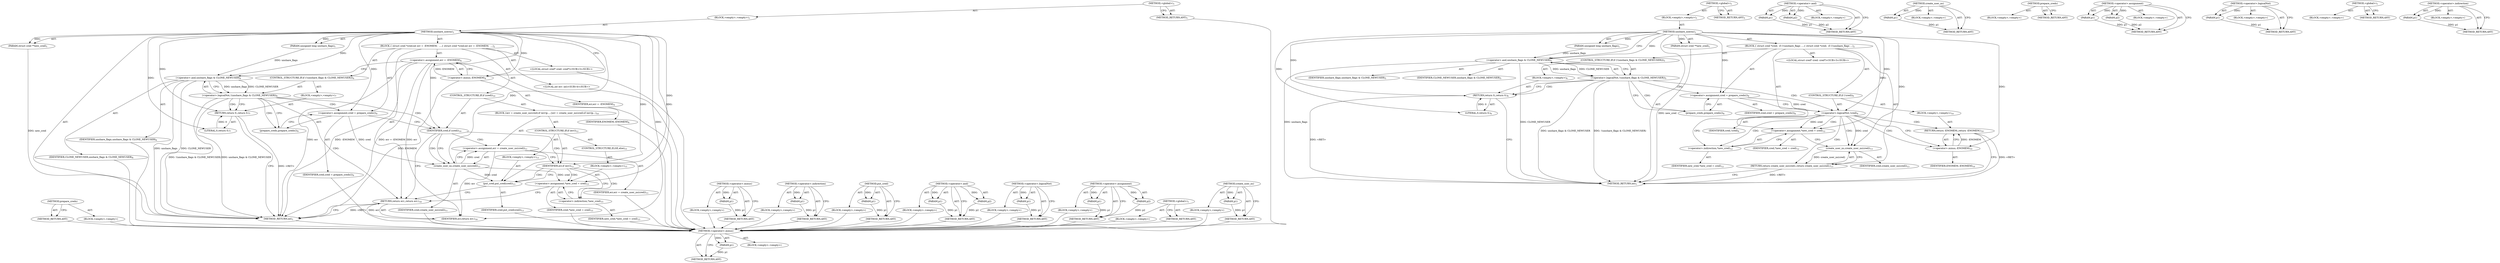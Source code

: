 digraph "create_user_ns" {
vulnerable_78 [label=<(METHOD,&lt;operator&gt;.minus)>];
vulnerable_79 [label=<(PARAM,p1)>];
vulnerable_80 [label=<(BLOCK,&lt;empty&gt;,&lt;empty&gt;)>];
vulnerable_81 [label=<(METHOD_RETURN,ANY)>];
vulnerable_6 [label=<(METHOD,&lt;global&gt;)<SUB>1</SUB>>];
vulnerable_7 [label=<(BLOCK,&lt;empty&gt;,&lt;empty&gt;)<SUB>1</SUB>>];
vulnerable_8 [label=<(METHOD,unshare_userns)<SUB>1</SUB>>];
vulnerable_9 [label=<(PARAM,unsigned long unshare_flags)<SUB>1</SUB>>];
vulnerable_10 [label=<(PARAM,struct cred **new_cred)<SUB>1</SUB>>];
vulnerable_11 [label=<(BLOCK,{
 	struct cred *cred;
 
 	if (!(unshare_flags ...,{
 	struct cred *cred;
 
 	if (!(unshare_flags ...)<SUB>2</SUB>>];
vulnerable_12 [label="<(LOCAL,struct cred* cred: cred*)<SUB>3</SUB>>"];
vulnerable_13 [label=<(CONTROL_STRUCTURE,IF,if (!(unshare_flags &amp; CLONE_NEWUSER)))<SUB>5</SUB>>];
vulnerable_14 [label=<(&lt;operator&gt;.logicalNot,!(unshare_flags &amp; CLONE_NEWUSER))<SUB>5</SUB>>];
vulnerable_15 [label=<(&lt;operator&gt;.and,unshare_flags &amp; CLONE_NEWUSER)<SUB>5</SUB>>];
vulnerable_16 [label=<(IDENTIFIER,unshare_flags,unshare_flags &amp; CLONE_NEWUSER)<SUB>5</SUB>>];
vulnerable_17 [label=<(IDENTIFIER,CLONE_NEWUSER,unshare_flags &amp; CLONE_NEWUSER)<SUB>5</SUB>>];
vulnerable_18 [label=<(BLOCK,&lt;empty&gt;,&lt;empty&gt;)<SUB>6</SUB>>];
vulnerable_19 [label=<(RETURN,return 0;,return 0;)<SUB>6</SUB>>];
vulnerable_20 [label=<(LITERAL,0,return 0;)<SUB>6</SUB>>];
vulnerable_21 [label=<(&lt;operator&gt;.assignment,cred = prepare_creds())<SUB>8</SUB>>];
vulnerable_22 [label=<(IDENTIFIER,cred,cred = prepare_creds())<SUB>8</SUB>>];
vulnerable_23 [label=<(prepare_creds,prepare_creds())<SUB>8</SUB>>];
vulnerable_24 [label=<(CONTROL_STRUCTURE,IF,if (!cred))<SUB>9</SUB>>];
vulnerable_25 [label=<(&lt;operator&gt;.logicalNot,!cred)<SUB>9</SUB>>];
vulnerable_26 [label=<(IDENTIFIER,cred,!cred)<SUB>9</SUB>>];
vulnerable_27 [label=<(BLOCK,&lt;empty&gt;,&lt;empty&gt;)<SUB>10</SUB>>];
vulnerable_28 [label=<(RETURN,return -ENOMEM;,return -ENOMEM;)<SUB>10</SUB>>];
vulnerable_29 [label=<(&lt;operator&gt;.minus,-ENOMEM)<SUB>10</SUB>>];
vulnerable_30 [label=<(IDENTIFIER,ENOMEM,-ENOMEM)<SUB>10</SUB>>];
vulnerable_31 [label=<(&lt;operator&gt;.assignment,*new_cred = cred)<SUB>12</SUB>>];
vulnerable_32 [label=<(&lt;operator&gt;.indirection,*new_cred)<SUB>12</SUB>>];
vulnerable_33 [label=<(IDENTIFIER,new_cred,*new_cred = cred)<SUB>12</SUB>>];
vulnerable_34 [label=<(IDENTIFIER,cred,*new_cred = cred)<SUB>12</SUB>>];
vulnerable_35 [label=<(RETURN,return create_user_ns(cred);,return create_user_ns(cred);)<SUB>13</SUB>>];
vulnerable_36 [label=<(create_user_ns,create_user_ns(cred))<SUB>13</SUB>>];
vulnerable_37 [label=<(IDENTIFIER,cred,create_user_ns(cred))<SUB>13</SUB>>];
vulnerable_38 [label=<(METHOD_RETURN,int)<SUB>1</SUB>>];
vulnerable_40 [label=<(METHOD_RETURN,ANY)<SUB>1</SUB>>];
vulnerable_65 [label=<(METHOD,&lt;operator&gt;.and)>];
vulnerable_66 [label=<(PARAM,p1)>];
vulnerable_67 [label=<(PARAM,p2)>];
vulnerable_68 [label=<(BLOCK,&lt;empty&gt;,&lt;empty&gt;)>];
vulnerable_69 [label=<(METHOD_RETURN,ANY)>];
vulnerable_86 [label=<(METHOD,create_user_ns)>];
vulnerable_87 [label=<(PARAM,p1)>];
vulnerable_88 [label=<(BLOCK,&lt;empty&gt;,&lt;empty&gt;)>];
vulnerable_89 [label=<(METHOD_RETURN,ANY)>];
vulnerable_75 [label=<(METHOD,prepare_creds)>];
vulnerable_76 [label=<(BLOCK,&lt;empty&gt;,&lt;empty&gt;)>];
vulnerable_77 [label=<(METHOD_RETURN,ANY)>];
vulnerable_70 [label=<(METHOD,&lt;operator&gt;.assignment)>];
vulnerable_71 [label=<(PARAM,p1)>];
vulnerable_72 [label=<(PARAM,p2)>];
vulnerable_73 [label=<(BLOCK,&lt;empty&gt;,&lt;empty&gt;)>];
vulnerable_74 [label=<(METHOD_RETURN,ANY)>];
vulnerable_61 [label=<(METHOD,&lt;operator&gt;.logicalNot)>];
vulnerable_62 [label=<(PARAM,p1)>];
vulnerable_63 [label=<(BLOCK,&lt;empty&gt;,&lt;empty&gt;)>];
vulnerable_64 [label=<(METHOD_RETURN,ANY)>];
vulnerable_55 [label=<(METHOD,&lt;global&gt;)<SUB>1</SUB>>];
vulnerable_56 [label=<(BLOCK,&lt;empty&gt;,&lt;empty&gt;)>];
vulnerable_57 [label=<(METHOD_RETURN,ANY)>];
vulnerable_82 [label=<(METHOD,&lt;operator&gt;.indirection)>];
vulnerable_83 [label=<(PARAM,p1)>];
vulnerable_84 [label=<(BLOCK,&lt;empty&gt;,&lt;empty&gt;)>];
vulnerable_85 [label=<(METHOD_RETURN,ANY)>];
fixed_90 [label=<(METHOD,prepare_creds)>];
fixed_91 [label=<(BLOCK,&lt;empty&gt;,&lt;empty&gt;)>];
fixed_92 [label=<(METHOD_RETURN,ANY)>];
fixed_6 [label=<(METHOD,&lt;global&gt;)<SUB>1</SUB>>];
fixed_7 [label=<(BLOCK,&lt;empty&gt;,&lt;empty&gt;)<SUB>1</SUB>>];
fixed_8 [label=<(METHOD,unshare_userns)<SUB>1</SUB>>];
fixed_9 [label=<(PARAM,unsigned long unshare_flags)<SUB>1</SUB>>];
fixed_10 [label=<(PARAM,struct cred **new_cred)<SUB>1</SUB>>];
fixed_11 [label=<(BLOCK,{
 	struct cred *cred;
	int err = -ENOMEM;
 
 	...,{
 	struct cred *cred;
	int err = -ENOMEM;
 
 	...)<SUB>2</SUB>>];
fixed_12 [label="<(LOCAL,struct cred* cred: cred*)<SUB>3</SUB>>"];
fixed_13 [label="<(LOCAL,int err: int)<SUB>4</SUB>>"];
fixed_14 [label=<(&lt;operator&gt;.assignment,err = -ENOMEM)<SUB>4</SUB>>];
fixed_15 [label=<(IDENTIFIER,err,err = -ENOMEM)<SUB>4</SUB>>];
fixed_16 [label=<(&lt;operator&gt;.minus,-ENOMEM)<SUB>4</SUB>>];
fixed_17 [label=<(IDENTIFIER,ENOMEM,-ENOMEM)<SUB>4</SUB>>];
fixed_18 [label=<(CONTROL_STRUCTURE,IF,if (!(unshare_flags &amp; CLONE_NEWUSER)))<SUB>6</SUB>>];
fixed_19 [label=<(&lt;operator&gt;.logicalNot,!(unshare_flags &amp; CLONE_NEWUSER))<SUB>6</SUB>>];
fixed_20 [label=<(&lt;operator&gt;.and,unshare_flags &amp; CLONE_NEWUSER)<SUB>6</SUB>>];
fixed_21 [label=<(IDENTIFIER,unshare_flags,unshare_flags &amp; CLONE_NEWUSER)<SUB>6</SUB>>];
fixed_22 [label=<(IDENTIFIER,CLONE_NEWUSER,unshare_flags &amp; CLONE_NEWUSER)<SUB>6</SUB>>];
fixed_23 [label=<(BLOCK,&lt;empty&gt;,&lt;empty&gt;)<SUB>7</SUB>>];
fixed_24 [label=<(RETURN,return 0;,return 0;)<SUB>7</SUB>>];
fixed_25 [label=<(LITERAL,0,return 0;)<SUB>7</SUB>>];
fixed_26 [label=<(&lt;operator&gt;.assignment,cred = prepare_creds())<SUB>9</SUB>>];
fixed_27 [label=<(IDENTIFIER,cred,cred = prepare_creds())<SUB>9</SUB>>];
fixed_28 [label=<(prepare_creds,prepare_creds())<SUB>9</SUB>>];
fixed_29 [label=<(CONTROL_STRUCTURE,IF,if (cred))<SUB>10</SUB>>];
fixed_30 [label=<(IDENTIFIER,cred,if (cred))<SUB>10</SUB>>];
fixed_31 [label=<(BLOCK,{
		err = create_user_ns(cred);
		if (err)
			p...,{
		err = create_user_ns(cred);
		if (err)
			p...)<SUB>10</SUB>>];
fixed_32 [label=<(&lt;operator&gt;.assignment,err = create_user_ns(cred))<SUB>11</SUB>>];
fixed_33 [label=<(IDENTIFIER,err,err = create_user_ns(cred))<SUB>11</SUB>>];
fixed_34 [label=<(create_user_ns,create_user_ns(cred))<SUB>11</SUB>>];
fixed_35 [label=<(IDENTIFIER,cred,create_user_ns(cred))<SUB>11</SUB>>];
fixed_36 [label=<(CONTROL_STRUCTURE,IF,if (err))<SUB>12</SUB>>];
fixed_37 [label=<(IDENTIFIER,err,if (err))<SUB>12</SUB>>];
fixed_38 [label=<(BLOCK,&lt;empty&gt;,&lt;empty&gt;)<SUB>13</SUB>>];
fixed_39 [label=<(put_cred,put_cred(cred))<SUB>13</SUB>>];
fixed_40 [label=<(IDENTIFIER,cred,put_cred(cred))<SUB>13</SUB>>];
fixed_41 [label=<(CONTROL_STRUCTURE,ELSE,else)<SUB>15</SUB>>];
fixed_42 [label=<(BLOCK,&lt;empty&gt;,&lt;empty&gt;)<SUB>15</SUB>>];
fixed_43 [label=<(&lt;operator&gt;.assignment,*new_cred = cred)<SUB>15</SUB>>];
fixed_44 [label=<(&lt;operator&gt;.indirection,*new_cred)<SUB>15</SUB>>];
fixed_45 [label=<(IDENTIFIER,new_cred,*new_cred = cred)<SUB>15</SUB>>];
fixed_46 [label=<(IDENTIFIER,cred,*new_cred = cred)<SUB>15</SUB>>];
fixed_47 [label=<(RETURN,return err;,return err;)<SUB>18</SUB>>];
fixed_48 [label=<(IDENTIFIER,err,return err;)<SUB>18</SUB>>];
fixed_49 [label=<(METHOD_RETURN,int)<SUB>1</SUB>>];
fixed_51 [label=<(METHOD_RETURN,ANY)<SUB>1</SUB>>];
fixed_77 [label=<(METHOD,&lt;operator&gt;.minus)>];
fixed_78 [label=<(PARAM,p1)>];
fixed_79 [label=<(BLOCK,&lt;empty&gt;,&lt;empty&gt;)>];
fixed_80 [label=<(METHOD_RETURN,ANY)>];
fixed_101 [label=<(METHOD,&lt;operator&gt;.indirection)>];
fixed_102 [label=<(PARAM,p1)>];
fixed_103 [label=<(BLOCK,&lt;empty&gt;,&lt;empty&gt;)>];
fixed_104 [label=<(METHOD_RETURN,ANY)>];
fixed_97 [label=<(METHOD,put_cred)>];
fixed_98 [label=<(PARAM,p1)>];
fixed_99 [label=<(BLOCK,&lt;empty&gt;,&lt;empty&gt;)>];
fixed_100 [label=<(METHOD_RETURN,ANY)>];
fixed_85 [label=<(METHOD,&lt;operator&gt;.and)>];
fixed_86 [label=<(PARAM,p1)>];
fixed_87 [label=<(PARAM,p2)>];
fixed_88 [label=<(BLOCK,&lt;empty&gt;,&lt;empty&gt;)>];
fixed_89 [label=<(METHOD_RETURN,ANY)>];
fixed_81 [label=<(METHOD,&lt;operator&gt;.logicalNot)>];
fixed_82 [label=<(PARAM,p1)>];
fixed_83 [label=<(BLOCK,&lt;empty&gt;,&lt;empty&gt;)>];
fixed_84 [label=<(METHOD_RETURN,ANY)>];
fixed_72 [label=<(METHOD,&lt;operator&gt;.assignment)>];
fixed_73 [label=<(PARAM,p1)>];
fixed_74 [label=<(PARAM,p2)>];
fixed_75 [label=<(BLOCK,&lt;empty&gt;,&lt;empty&gt;)>];
fixed_76 [label=<(METHOD_RETURN,ANY)>];
fixed_66 [label=<(METHOD,&lt;global&gt;)<SUB>1</SUB>>];
fixed_67 [label=<(BLOCK,&lt;empty&gt;,&lt;empty&gt;)>];
fixed_68 [label=<(METHOD_RETURN,ANY)>];
fixed_93 [label=<(METHOD,create_user_ns)>];
fixed_94 [label=<(PARAM,p1)>];
fixed_95 [label=<(BLOCK,&lt;empty&gt;,&lt;empty&gt;)>];
fixed_96 [label=<(METHOD_RETURN,ANY)>];
vulnerable_78 -> vulnerable_79  [key=0, label="AST: "];
vulnerable_78 -> vulnerable_79  [key=1, label="DDG: "];
vulnerable_78 -> vulnerable_80  [key=0, label="AST: "];
vulnerable_78 -> vulnerable_81  [key=0, label="AST: "];
vulnerable_78 -> vulnerable_81  [key=1, label="CFG: "];
vulnerable_79 -> vulnerable_81  [key=0, label="DDG: p1"];
vulnerable_6 -> vulnerable_7  [key=0, label="AST: "];
vulnerable_6 -> vulnerable_40  [key=0, label="AST: "];
vulnerable_6 -> vulnerable_40  [key=1, label="CFG: "];
vulnerable_7 -> vulnerable_8  [key=0, label="AST: "];
vulnerable_8 -> vulnerable_9  [key=0, label="AST: "];
vulnerable_8 -> vulnerable_9  [key=1, label="DDG: "];
vulnerable_8 -> vulnerable_10  [key=0, label="AST: "];
vulnerable_8 -> vulnerable_10  [key=1, label="DDG: "];
vulnerable_8 -> vulnerable_11  [key=0, label="AST: "];
vulnerable_8 -> vulnerable_38  [key=0, label="AST: "];
vulnerable_8 -> vulnerable_15  [key=0, label="CFG: "];
vulnerable_8 -> vulnerable_15  [key=1, label="DDG: "];
vulnerable_8 -> vulnerable_21  [key=0, label="DDG: "];
vulnerable_8 -> vulnerable_31  [key=0, label="DDG: "];
vulnerable_8 -> vulnerable_19  [key=0, label="DDG: "];
vulnerable_8 -> vulnerable_25  [key=0, label="DDG: "];
vulnerable_8 -> vulnerable_36  [key=0, label="DDG: "];
vulnerable_8 -> vulnerable_20  [key=0, label="DDG: "];
vulnerable_8 -> vulnerable_29  [key=0, label="DDG: "];
vulnerable_9 -> vulnerable_15  [key=0, label="DDG: unshare_flags"];
vulnerable_10 -> vulnerable_38  [key=0, label="DDG: new_cred"];
vulnerable_11 -> vulnerable_12  [key=0, label="AST: "];
vulnerable_11 -> vulnerable_13  [key=0, label="AST: "];
vulnerable_11 -> vulnerable_21  [key=0, label="AST: "];
vulnerable_11 -> vulnerable_24  [key=0, label="AST: "];
vulnerable_11 -> vulnerable_31  [key=0, label="AST: "];
vulnerable_11 -> vulnerable_35  [key=0, label="AST: "];
vulnerable_13 -> vulnerable_14  [key=0, label="AST: "];
vulnerable_13 -> vulnerable_18  [key=0, label="AST: "];
vulnerable_14 -> vulnerable_15  [key=0, label="AST: "];
vulnerable_14 -> vulnerable_19  [key=0, label="CFG: "];
vulnerable_14 -> vulnerable_19  [key=1, label="CDG: "];
vulnerable_14 -> vulnerable_23  [key=0, label="CFG: "];
vulnerable_14 -> vulnerable_23  [key=1, label="CDG: "];
vulnerable_14 -> vulnerable_38  [key=0, label="DDG: unshare_flags &amp; CLONE_NEWUSER"];
vulnerable_14 -> vulnerable_38  [key=1, label="DDG: !(unshare_flags &amp; CLONE_NEWUSER)"];
vulnerable_14 -> vulnerable_21  [key=0, label="CDG: "];
vulnerable_14 -> vulnerable_25  [key=0, label="CDG: "];
vulnerable_15 -> vulnerable_16  [key=0, label="AST: "];
vulnerable_15 -> vulnerable_17  [key=0, label="AST: "];
vulnerable_15 -> vulnerable_14  [key=0, label="CFG: "];
vulnerable_15 -> vulnerable_14  [key=1, label="DDG: unshare_flags"];
vulnerable_15 -> vulnerable_14  [key=2, label="DDG: CLONE_NEWUSER"];
vulnerable_15 -> vulnerable_38  [key=0, label="DDG: unshare_flags"];
vulnerable_15 -> vulnerable_38  [key=1, label="DDG: CLONE_NEWUSER"];
vulnerable_18 -> vulnerable_19  [key=0, label="AST: "];
vulnerable_19 -> vulnerable_20  [key=0, label="AST: "];
vulnerable_19 -> vulnerable_38  [key=0, label="CFG: "];
vulnerable_19 -> vulnerable_38  [key=1, label="DDG: &lt;RET&gt;"];
vulnerable_20 -> vulnerable_19  [key=0, label="DDG: 0"];
vulnerable_21 -> vulnerable_22  [key=0, label="AST: "];
vulnerable_21 -> vulnerable_23  [key=0, label="AST: "];
vulnerable_21 -> vulnerable_25  [key=0, label="CFG: "];
vulnerable_21 -> vulnerable_25  [key=1, label="DDG: cred"];
vulnerable_23 -> vulnerable_21  [key=0, label="CFG: "];
vulnerable_24 -> vulnerable_25  [key=0, label="AST: "];
vulnerable_24 -> vulnerable_27  [key=0, label="AST: "];
vulnerable_25 -> vulnerable_26  [key=0, label="AST: "];
vulnerable_25 -> vulnerable_29  [key=0, label="CFG: "];
vulnerable_25 -> vulnerable_29  [key=1, label="CDG: "];
vulnerable_25 -> vulnerable_32  [key=0, label="CFG: "];
vulnerable_25 -> vulnerable_32  [key=1, label="CDG: "];
vulnerable_25 -> vulnerable_31  [key=0, label="DDG: cred"];
vulnerable_25 -> vulnerable_31  [key=1, label="CDG: "];
vulnerable_25 -> vulnerable_36  [key=0, label="DDG: cred"];
vulnerable_25 -> vulnerable_36  [key=1, label="CDG: "];
vulnerable_25 -> vulnerable_28  [key=0, label="CDG: "];
vulnerable_25 -> vulnerable_35  [key=0, label="CDG: "];
vulnerable_27 -> vulnerable_28  [key=0, label="AST: "];
vulnerable_28 -> vulnerable_29  [key=0, label="AST: "];
vulnerable_28 -> vulnerable_38  [key=0, label="CFG: "];
vulnerable_28 -> vulnerable_38  [key=1, label="DDG: &lt;RET&gt;"];
vulnerable_29 -> vulnerable_30  [key=0, label="AST: "];
vulnerable_29 -> vulnerable_28  [key=0, label="CFG: "];
vulnerable_29 -> vulnerable_28  [key=1, label="DDG: -ENOMEM"];
vulnerable_31 -> vulnerable_32  [key=0, label="AST: "];
vulnerable_31 -> vulnerable_34  [key=0, label="AST: "];
vulnerable_31 -> vulnerable_36  [key=0, label="CFG: "];
vulnerable_32 -> vulnerable_33  [key=0, label="AST: "];
vulnerable_32 -> vulnerable_31  [key=0, label="CFG: "];
vulnerable_35 -> vulnerable_36  [key=0, label="AST: "];
vulnerable_35 -> vulnerable_38  [key=0, label="CFG: "];
vulnerable_35 -> vulnerable_38  [key=1, label="DDG: &lt;RET&gt;"];
vulnerable_36 -> vulnerable_37  [key=0, label="AST: "];
vulnerable_36 -> vulnerable_35  [key=0, label="CFG: "];
vulnerable_36 -> vulnerable_35  [key=1, label="DDG: create_user_ns(cred)"];
vulnerable_65 -> vulnerable_66  [key=0, label="AST: "];
vulnerable_65 -> vulnerable_66  [key=1, label="DDG: "];
vulnerable_65 -> vulnerable_68  [key=0, label="AST: "];
vulnerable_65 -> vulnerable_67  [key=0, label="AST: "];
vulnerable_65 -> vulnerable_67  [key=1, label="DDG: "];
vulnerable_65 -> vulnerable_69  [key=0, label="AST: "];
vulnerable_65 -> vulnerable_69  [key=1, label="CFG: "];
vulnerable_66 -> vulnerable_69  [key=0, label="DDG: p1"];
vulnerable_67 -> vulnerable_69  [key=0, label="DDG: p2"];
vulnerable_86 -> vulnerable_87  [key=0, label="AST: "];
vulnerable_86 -> vulnerable_87  [key=1, label="DDG: "];
vulnerable_86 -> vulnerable_88  [key=0, label="AST: "];
vulnerable_86 -> vulnerable_89  [key=0, label="AST: "];
vulnerable_86 -> vulnerable_89  [key=1, label="CFG: "];
vulnerable_87 -> vulnerable_89  [key=0, label="DDG: p1"];
vulnerable_75 -> vulnerable_76  [key=0, label="AST: "];
vulnerable_75 -> vulnerable_77  [key=0, label="AST: "];
vulnerable_75 -> vulnerable_77  [key=1, label="CFG: "];
vulnerable_70 -> vulnerable_71  [key=0, label="AST: "];
vulnerable_70 -> vulnerable_71  [key=1, label="DDG: "];
vulnerable_70 -> vulnerable_73  [key=0, label="AST: "];
vulnerable_70 -> vulnerable_72  [key=0, label="AST: "];
vulnerable_70 -> vulnerable_72  [key=1, label="DDG: "];
vulnerable_70 -> vulnerable_74  [key=0, label="AST: "];
vulnerable_70 -> vulnerable_74  [key=1, label="CFG: "];
vulnerable_71 -> vulnerable_74  [key=0, label="DDG: p1"];
vulnerable_72 -> vulnerable_74  [key=0, label="DDG: p2"];
vulnerable_61 -> vulnerable_62  [key=0, label="AST: "];
vulnerable_61 -> vulnerable_62  [key=1, label="DDG: "];
vulnerable_61 -> vulnerable_63  [key=0, label="AST: "];
vulnerable_61 -> vulnerable_64  [key=0, label="AST: "];
vulnerable_61 -> vulnerable_64  [key=1, label="CFG: "];
vulnerable_62 -> vulnerable_64  [key=0, label="DDG: p1"];
vulnerable_55 -> vulnerable_56  [key=0, label="AST: "];
vulnerable_55 -> vulnerable_57  [key=0, label="AST: "];
vulnerable_55 -> vulnerable_57  [key=1, label="CFG: "];
vulnerable_82 -> vulnerable_83  [key=0, label="AST: "];
vulnerable_82 -> vulnerable_83  [key=1, label="DDG: "];
vulnerable_82 -> vulnerable_84  [key=0, label="AST: "];
vulnerable_82 -> vulnerable_85  [key=0, label="AST: "];
vulnerable_82 -> vulnerable_85  [key=1, label="CFG: "];
vulnerable_83 -> vulnerable_85  [key=0, label="DDG: p1"];
fixed_90 -> fixed_91  [key=0, label="AST: "];
fixed_90 -> fixed_92  [key=0, label="AST: "];
fixed_90 -> fixed_92  [key=1, label="CFG: "];
fixed_91 -> vulnerable_78  [key=0];
fixed_92 -> vulnerable_78  [key=0];
fixed_6 -> fixed_7  [key=0, label="AST: "];
fixed_6 -> fixed_51  [key=0, label="AST: "];
fixed_6 -> fixed_51  [key=1, label="CFG: "];
fixed_7 -> fixed_8  [key=0, label="AST: "];
fixed_8 -> fixed_9  [key=0, label="AST: "];
fixed_8 -> fixed_9  [key=1, label="DDG: "];
fixed_8 -> fixed_10  [key=0, label="AST: "];
fixed_8 -> fixed_10  [key=1, label="DDG: "];
fixed_8 -> fixed_11  [key=0, label="AST: "];
fixed_8 -> fixed_49  [key=0, label="AST: "];
fixed_8 -> fixed_16  [key=0, label="CFG: "];
fixed_8 -> fixed_16  [key=1, label="DDG: "];
fixed_8 -> fixed_26  [key=0, label="DDG: "];
fixed_8 -> fixed_30  [key=0, label="DDG: "];
fixed_8 -> fixed_48  [key=0, label="DDG: "];
fixed_8 -> fixed_24  [key=0, label="DDG: "];
fixed_8 -> fixed_20  [key=0, label="DDG: "];
fixed_8 -> fixed_25  [key=0, label="DDG: "];
fixed_8 -> fixed_37  [key=0, label="DDG: "];
fixed_8 -> fixed_34  [key=0, label="DDG: "];
fixed_8 -> fixed_39  [key=0, label="DDG: "];
fixed_8 -> fixed_43  [key=0, label="DDG: "];
fixed_9 -> fixed_20  [key=0, label="DDG: unshare_flags"];
fixed_10 -> fixed_49  [key=0, label="DDG: new_cred"];
fixed_11 -> fixed_12  [key=0, label="AST: "];
fixed_11 -> fixed_13  [key=0, label="AST: "];
fixed_11 -> fixed_14  [key=0, label="AST: "];
fixed_11 -> fixed_18  [key=0, label="AST: "];
fixed_11 -> fixed_26  [key=0, label="AST: "];
fixed_11 -> fixed_29  [key=0, label="AST: "];
fixed_11 -> fixed_47  [key=0, label="AST: "];
fixed_12 -> vulnerable_78  [key=0];
fixed_13 -> vulnerable_78  [key=0];
fixed_14 -> fixed_15  [key=0, label="AST: "];
fixed_14 -> fixed_16  [key=0, label="AST: "];
fixed_14 -> fixed_20  [key=0, label="CFG: "];
fixed_14 -> fixed_49  [key=0, label="DDG: err"];
fixed_14 -> fixed_49  [key=1, label="DDG: -ENOMEM"];
fixed_14 -> fixed_49  [key=2, label="DDG: err = -ENOMEM"];
fixed_14 -> fixed_48  [key=0, label="DDG: err"];
fixed_15 -> vulnerable_78  [key=0];
fixed_16 -> fixed_17  [key=0, label="AST: "];
fixed_16 -> fixed_14  [key=0, label="CFG: "];
fixed_16 -> fixed_14  [key=1, label="DDG: ENOMEM"];
fixed_16 -> fixed_49  [key=0, label="DDG: ENOMEM"];
fixed_17 -> vulnerable_78  [key=0];
fixed_18 -> fixed_19  [key=0, label="AST: "];
fixed_18 -> fixed_23  [key=0, label="AST: "];
fixed_19 -> fixed_20  [key=0, label="AST: "];
fixed_19 -> fixed_24  [key=0, label="CFG: "];
fixed_19 -> fixed_24  [key=1, label="CDG: "];
fixed_19 -> fixed_28  [key=0, label="CFG: "];
fixed_19 -> fixed_28  [key=1, label="CDG: "];
fixed_19 -> fixed_49  [key=0, label="DDG: unshare_flags &amp; CLONE_NEWUSER"];
fixed_19 -> fixed_49  [key=1, label="DDG: !(unshare_flags &amp; CLONE_NEWUSER)"];
fixed_19 -> fixed_47  [key=0, label="CDG: "];
fixed_19 -> fixed_30  [key=0, label="CDG: "];
fixed_19 -> fixed_26  [key=0, label="CDG: "];
fixed_20 -> fixed_21  [key=0, label="AST: "];
fixed_20 -> fixed_22  [key=0, label="AST: "];
fixed_20 -> fixed_19  [key=0, label="CFG: "];
fixed_20 -> fixed_19  [key=1, label="DDG: unshare_flags"];
fixed_20 -> fixed_19  [key=2, label="DDG: CLONE_NEWUSER"];
fixed_20 -> fixed_49  [key=0, label="DDG: unshare_flags"];
fixed_20 -> fixed_49  [key=1, label="DDG: CLONE_NEWUSER"];
fixed_21 -> vulnerable_78  [key=0];
fixed_22 -> vulnerable_78  [key=0];
fixed_23 -> fixed_24  [key=0, label="AST: "];
fixed_24 -> fixed_25  [key=0, label="AST: "];
fixed_24 -> fixed_49  [key=0, label="CFG: "];
fixed_24 -> fixed_49  [key=1, label="DDG: &lt;RET&gt;"];
fixed_25 -> fixed_24  [key=0, label="DDG: 0"];
fixed_26 -> fixed_27  [key=0, label="AST: "];
fixed_26 -> fixed_28  [key=0, label="AST: "];
fixed_26 -> fixed_30  [key=0, label="CFG: "];
fixed_26 -> fixed_34  [key=0, label="DDG: cred"];
fixed_27 -> vulnerable_78  [key=0];
fixed_28 -> fixed_26  [key=0, label="CFG: "];
fixed_29 -> fixed_30  [key=0, label="AST: "];
fixed_29 -> fixed_31  [key=0, label="AST: "];
fixed_30 -> fixed_34  [key=0, label="CFG: "];
fixed_30 -> fixed_34  [key=1, label="CDG: "];
fixed_30 -> fixed_47  [key=0, label="CFG: "];
fixed_30 -> fixed_32  [key=0, label="CDG: "];
fixed_30 -> fixed_37  [key=0, label="CDG: "];
fixed_31 -> fixed_32  [key=0, label="AST: "];
fixed_31 -> fixed_36  [key=0, label="AST: "];
fixed_32 -> fixed_33  [key=0, label="AST: "];
fixed_32 -> fixed_34  [key=0, label="AST: "];
fixed_32 -> fixed_37  [key=0, label="CFG: "];
fixed_32 -> fixed_48  [key=0, label="DDG: err"];
fixed_33 -> vulnerable_78  [key=0];
fixed_34 -> fixed_35  [key=0, label="AST: "];
fixed_34 -> fixed_32  [key=0, label="CFG: "];
fixed_34 -> fixed_32  [key=1, label="DDG: cred"];
fixed_34 -> fixed_39  [key=0, label="DDG: cred"];
fixed_34 -> fixed_43  [key=0, label="DDG: cred"];
fixed_35 -> vulnerable_78  [key=0];
fixed_36 -> fixed_37  [key=0, label="AST: "];
fixed_36 -> fixed_38  [key=0, label="AST: "];
fixed_36 -> fixed_41  [key=0, label="AST: "];
fixed_37 -> fixed_39  [key=0, label="CFG: "];
fixed_37 -> fixed_39  [key=1, label="CDG: "];
fixed_37 -> fixed_44  [key=0, label="CFG: "];
fixed_37 -> fixed_44  [key=1, label="CDG: "];
fixed_37 -> fixed_43  [key=0, label="CDG: "];
fixed_38 -> fixed_39  [key=0, label="AST: "];
fixed_39 -> fixed_40  [key=0, label="AST: "];
fixed_39 -> fixed_47  [key=0, label="CFG: "];
fixed_40 -> vulnerable_78  [key=0];
fixed_41 -> fixed_42  [key=0, label="AST: "];
fixed_42 -> fixed_43  [key=0, label="AST: "];
fixed_43 -> fixed_44  [key=0, label="AST: "];
fixed_43 -> fixed_46  [key=0, label="AST: "];
fixed_43 -> fixed_47  [key=0, label="CFG: "];
fixed_44 -> fixed_45  [key=0, label="AST: "];
fixed_44 -> fixed_43  [key=0, label="CFG: "];
fixed_45 -> vulnerable_78  [key=0];
fixed_46 -> vulnerable_78  [key=0];
fixed_47 -> fixed_48  [key=0, label="AST: "];
fixed_47 -> fixed_49  [key=0, label="CFG: "];
fixed_47 -> fixed_49  [key=1, label="DDG: &lt;RET&gt;"];
fixed_48 -> fixed_47  [key=0, label="DDG: err"];
fixed_49 -> vulnerable_78  [key=0];
fixed_51 -> vulnerable_78  [key=0];
fixed_77 -> fixed_78  [key=0, label="AST: "];
fixed_77 -> fixed_78  [key=1, label="DDG: "];
fixed_77 -> fixed_79  [key=0, label="AST: "];
fixed_77 -> fixed_80  [key=0, label="AST: "];
fixed_77 -> fixed_80  [key=1, label="CFG: "];
fixed_78 -> fixed_80  [key=0, label="DDG: p1"];
fixed_79 -> vulnerable_78  [key=0];
fixed_80 -> vulnerable_78  [key=0];
fixed_101 -> fixed_102  [key=0, label="AST: "];
fixed_101 -> fixed_102  [key=1, label="DDG: "];
fixed_101 -> fixed_103  [key=0, label="AST: "];
fixed_101 -> fixed_104  [key=0, label="AST: "];
fixed_101 -> fixed_104  [key=1, label="CFG: "];
fixed_102 -> fixed_104  [key=0, label="DDG: p1"];
fixed_103 -> vulnerable_78  [key=0];
fixed_104 -> vulnerable_78  [key=0];
fixed_97 -> fixed_98  [key=0, label="AST: "];
fixed_97 -> fixed_98  [key=1, label="DDG: "];
fixed_97 -> fixed_99  [key=0, label="AST: "];
fixed_97 -> fixed_100  [key=0, label="AST: "];
fixed_97 -> fixed_100  [key=1, label="CFG: "];
fixed_98 -> fixed_100  [key=0, label="DDG: p1"];
fixed_99 -> vulnerable_78  [key=0];
fixed_100 -> vulnerable_78  [key=0];
fixed_85 -> fixed_86  [key=0, label="AST: "];
fixed_85 -> fixed_86  [key=1, label="DDG: "];
fixed_85 -> fixed_88  [key=0, label="AST: "];
fixed_85 -> fixed_87  [key=0, label="AST: "];
fixed_85 -> fixed_87  [key=1, label="DDG: "];
fixed_85 -> fixed_89  [key=0, label="AST: "];
fixed_85 -> fixed_89  [key=1, label="CFG: "];
fixed_86 -> fixed_89  [key=0, label="DDG: p1"];
fixed_87 -> fixed_89  [key=0, label="DDG: p2"];
fixed_88 -> vulnerable_78  [key=0];
fixed_89 -> vulnerable_78  [key=0];
fixed_81 -> fixed_82  [key=0, label="AST: "];
fixed_81 -> fixed_82  [key=1, label="DDG: "];
fixed_81 -> fixed_83  [key=0, label="AST: "];
fixed_81 -> fixed_84  [key=0, label="AST: "];
fixed_81 -> fixed_84  [key=1, label="CFG: "];
fixed_82 -> fixed_84  [key=0, label="DDG: p1"];
fixed_83 -> vulnerable_78  [key=0];
fixed_84 -> vulnerable_78  [key=0];
fixed_72 -> fixed_73  [key=0, label="AST: "];
fixed_72 -> fixed_73  [key=1, label="DDG: "];
fixed_72 -> fixed_75  [key=0, label="AST: "];
fixed_72 -> fixed_74  [key=0, label="AST: "];
fixed_72 -> fixed_74  [key=1, label="DDG: "];
fixed_72 -> fixed_76  [key=0, label="AST: "];
fixed_72 -> fixed_76  [key=1, label="CFG: "];
fixed_73 -> fixed_76  [key=0, label="DDG: p1"];
fixed_74 -> fixed_76  [key=0, label="DDG: p2"];
fixed_75 -> vulnerable_78  [key=0];
fixed_76 -> vulnerable_78  [key=0];
fixed_66 -> fixed_67  [key=0, label="AST: "];
fixed_66 -> fixed_68  [key=0, label="AST: "];
fixed_66 -> fixed_68  [key=1, label="CFG: "];
fixed_67 -> vulnerable_78  [key=0];
fixed_68 -> vulnerable_78  [key=0];
fixed_93 -> fixed_94  [key=0, label="AST: "];
fixed_93 -> fixed_94  [key=1, label="DDG: "];
fixed_93 -> fixed_95  [key=0, label="AST: "];
fixed_93 -> fixed_96  [key=0, label="AST: "];
fixed_93 -> fixed_96  [key=1, label="CFG: "];
fixed_94 -> fixed_96  [key=0, label="DDG: p1"];
fixed_95 -> vulnerable_78  [key=0];
fixed_96 -> vulnerable_78  [key=0];
}
